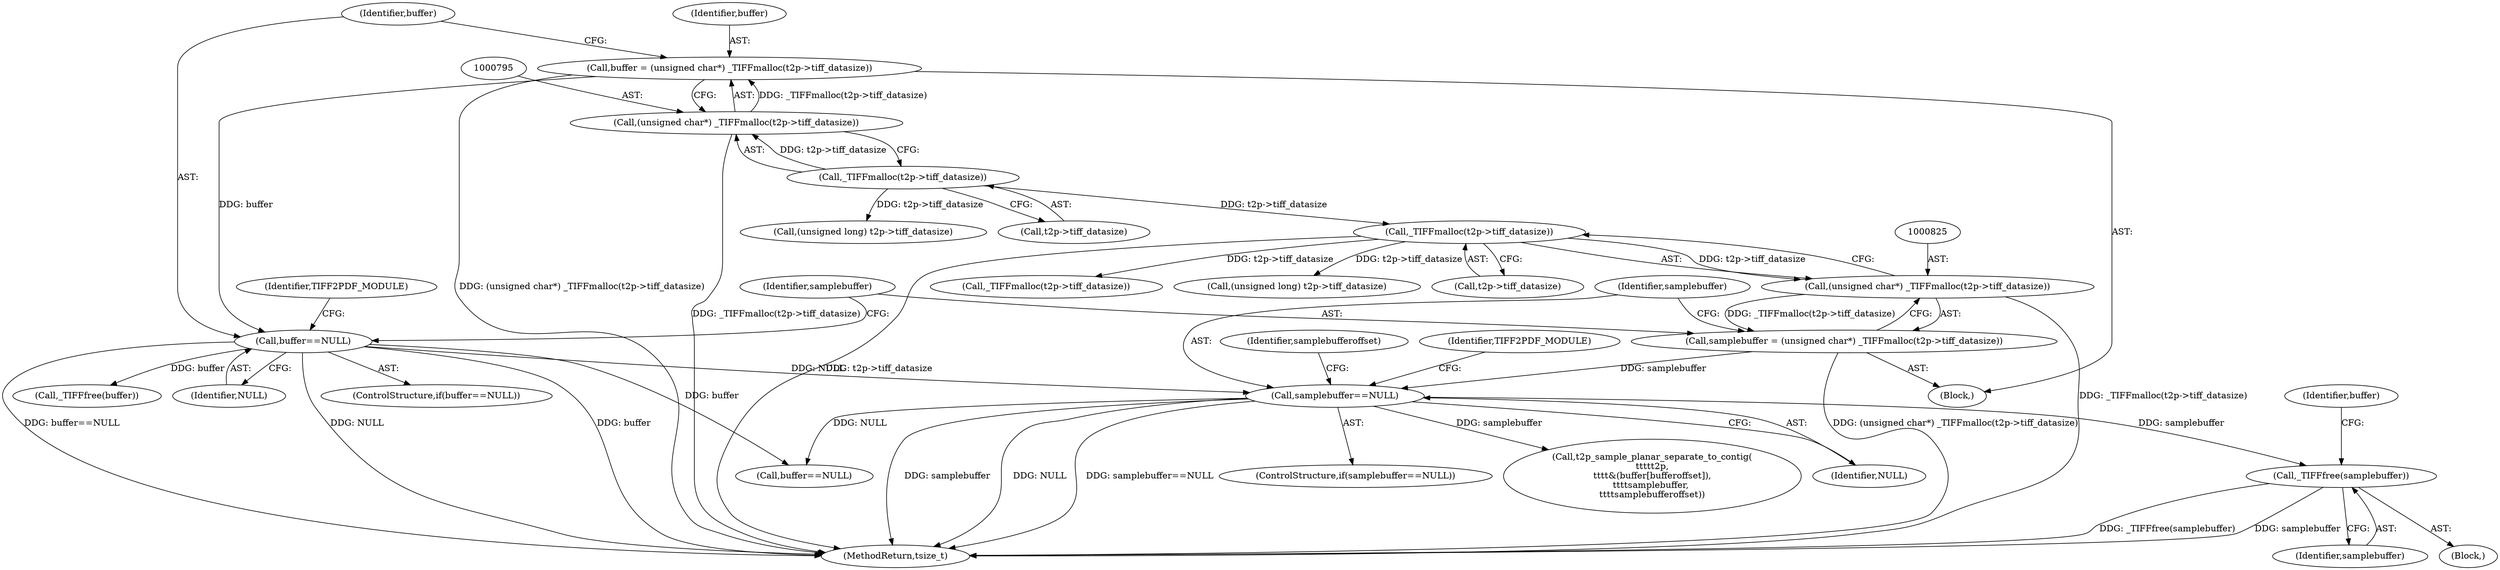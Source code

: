 digraph "0_libtiff_c7153361a4041260719b340f73f2f76@API" {
"1000899" [label="(Call,_TIFFfree(samplebuffer))"];
"1000831" [label="(Call,samplebuffer==NULL)"];
"1000822" [label="(Call,samplebuffer = (unsigned char*) _TIFFmalloc(t2p->tiff_datasize))"];
"1000824" [label="(Call,(unsigned char*) _TIFFmalloc(t2p->tiff_datasize))"];
"1000826" [label="(Call,_TIFFmalloc(t2p->tiff_datasize))"];
"1000796" [label="(Call,_TIFFmalloc(t2p->tiff_datasize))"];
"1000801" [label="(Call,buffer==NULL)"];
"1000792" [label="(Call,buffer = (unsigned char*) _TIFFmalloc(t2p->tiff_datasize))"];
"1000794" [label="(Call,(unsigned char*) _TIFFmalloc(t2p->tiff_datasize))"];
"1000826" [label="(Call,_TIFFmalloc(t2p->tiff_datasize))"];
"1000801" [label="(Call,buffer==NULL)"];
"1000803" [label="(Identifier,NULL)"];
"1000808" [label="(Call,(unsigned long) t2p->tiff_datasize)"];
"1001530" [label="(MethodReturn,tsize_t)"];
"1000832" [label="(Identifier,samplebuffer)"];
"1000792" [label="(Call,buffer = (unsigned char*) _TIFFmalloc(t2p->tiff_datasize))"];
"1000830" [label="(ControlStructure,if(samplebuffer==NULL))"];
"1000853" [label="(Identifier,samplebufferoffset)"];
"1000900" [label="(Identifier,samplebuffer)"];
"1000902" [label="(Identifier,buffer)"];
"1000913" [label="(Call,t2p_sample_planar_separate_to_contig(\n\t\t\t\tt2p,\n\t\t\t\t&(buffer[bufferoffset]),\n\t\t\t\tsamplebuffer, \n\t\t\t\tsamplebufferoffset))"];
"1000888" [label="(Block,)"];
"1000927" [label="(Call,buffer==NULL)"];
"1000794" [label="(Call,(unsigned char*) _TIFFmalloc(t2p->tiff_datasize))"];
"1000806" [label="(Identifier,TIFF2PDF_MODULE)"];
"1000822" [label="(Call,samplebuffer = (unsigned char*) _TIFFmalloc(t2p->tiff_datasize))"];
"1000935" [label="(Call,_TIFFmalloc(t2p->tiff_datasize))"];
"1000901" [label="(Call,_TIFFfree(buffer))"];
"1000827" [label="(Call,t2p->tiff_datasize)"];
"1000836" [label="(Identifier,TIFF2PDF_MODULE)"];
"1000797" [label="(Call,t2p->tiff_datasize)"];
"1000793" [label="(Identifier,buffer)"];
"1000823" [label="(Identifier,samplebuffer)"];
"1000824" [label="(Call,(unsigned char*) _TIFFmalloc(t2p->tiff_datasize))"];
"1000776" [label="(Block,)"];
"1000800" [label="(ControlStructure,if(buffer==NULL))"];
"1000833" [label="(Identifier,NULL)"];
"1000899" [label="(Call,_TIFFfree(samplebuffer))"];
"1000802" [label="(Identifier,buffer)"];
"1000831" [label="(Call,samplebuffer==NULL)"];
"1000796" [label="(Call,_TIFFmalloc(t2p->tiff_datasize))"];
"1000838" [label="(Call,(unsigned long) t2p->tiff_datasize)"];
"1000899" -> "1000888"  [label="AST: "];
"1000899" -> "1000900"  [label="CFG: "];
"1000900" -> "1000899"  [label="AST: "];
"1000902" -> "1000899"  [label="CFG: "];
"1000899" -> "1001530"  [label="DDG: _TIFFfree(samplebuffer)"];
"1000899" -> "1001530"  [label="DDG: samplebuffer"];
"1000831" -> "1000899"  [label="DDG: samplebuffer"];
"1000831" -> "1000830"  [label="AST: "];
"1000831" -> "1000833"  [label="CFG: "];
"1000832" -> "1000831"  [label="AST: "];
"1000833" -> "1000831"  [label="AST: "];
"1000836" -> "1000831"  [label="CFG: "];
"1000853" -> "1000831"  [label="CFG: "];
"1000831" -> "1001530"  [label="DDG: samplebuffer"];
"1000831" -> "1001530"  [label="DDG: NULL"];
"1000831" -> "1001530"  [label="DDG: samplebuffer==NULL"];
"1000822" -> "1000831"  [label="DDG: samplebuffer"];
"1000801" -> "1000831"  [label="DDG: NULL"];
"1000831" -> "1000913"  [label="DDG: samplebuffer"];
"1000831" -> "1000927"  [label="DDG: NULL"];
"1000822" -> "1000776"  [label="AST: "];
"1000822" -> "1000824"  [label="CFG: "];
"1000823" -> "1000822"  [label="AST: "];
"1000824" -> "1000822"  [label="AST: "];
"1000832" -> "1000822"  [label="CFG: "];
"1000822" -> "1001530"  [label="DDG: (unsigned char*) _TIFFmalloc(t2p->tiff_datasize)"];
"1000824" -> "1000822"  [label="DDG: _TIFFmalloc(t2p->tiff_datasize)"];
"1000824" -> "1000826"  [label="CFG: "];
"1000825" -> "1000824"  [label="AST: "];
"1000826" -> "1000824"  [label="AST: "];
"1000824" -> "1001530"  [label="DDG: _TIFFmalloc(t2p->tiff_datasize)"];
"1000826" -> "1000824"  [label="DDG: t2p->tiff_datasize"];
"1000826" -> "1000827"  [label="CFG: "];
"1000827" -> "1000826"  [label="AST: "];
"1000826" -> "1001530"  [label="DDG: t2p->tiff_datasize"];
"1000796" -> "1000826"  [label="DDG: t2p->tiff_datasize"];
"1000826" -> "1000838"  [label="DDG: t2p->tiff_datasize"];
"1000826" -> "1000935"  [label="DDG: t2p->tiff_datasize"];
"1000796" -> "1000794"  [label="AST: "];
"1000796" -> "1000797"  [label="CFG: "];
"1000797" -> "1000796"  [label="AST: "];
"1000794" -> "1000796"  [label="CFG: "];
"1000796" -> "1000794"  [label="DDG: t2p->tiff_datasize"];
"1000796" -> "1000808"  [label="DDG: t2p->tiff_datasize"];
"1000801" -> "1000800"  [label="AST: "];
"1000801" -> "1000803"  [label="CFG: "];
"1000802" -> "1000801"  [label="AST: "];
"1000803" -> "1000801"  [label="AST: "];
"1000806" -> "1000801"  [label="CFG: "];
"1000823" -> "1000801"  [label="CFG: "];
"1000801" -> "1001530"  [label="DDG: NULL"];
"1000801" -> "1001530"  [label="DDG: buffer"];
"1000801" -> "1001530"  [label="DDG: buffer==NULL"];
"1000792" -> "1000801"  [label="DDG: buffer"];
"1000801" -> "1000901"  [label="DDG: buffer"];
"1000801" -> "1000927"  [label="DDG: buffer"];
"1000792" -> "1000776"  [label="AST: "];
"1000792" -> "1000794"  [label="CFG: "];
"1000793" -> "1000792"  [label="AST: "];
"1000794" -> "1000792"  [label="AST: "];
"1000802" -> "1000792"  [label="CFG: "];
"1000792" -> "1001530"  [label="DDG: (unsigned char*) _TIFFmalloc(t2p->tiff_datasize)"];
"1000794" -> "1000792"  [label="DDG: _TIFFmalloc(t2p->tiff_datasize)"];
"1000795" -> "1000794"  [label="AST: "];
"1000794" -> "1001530"  [label="DDG: _TIFFmalloc(t2p->tiff_datasize)"];
}
